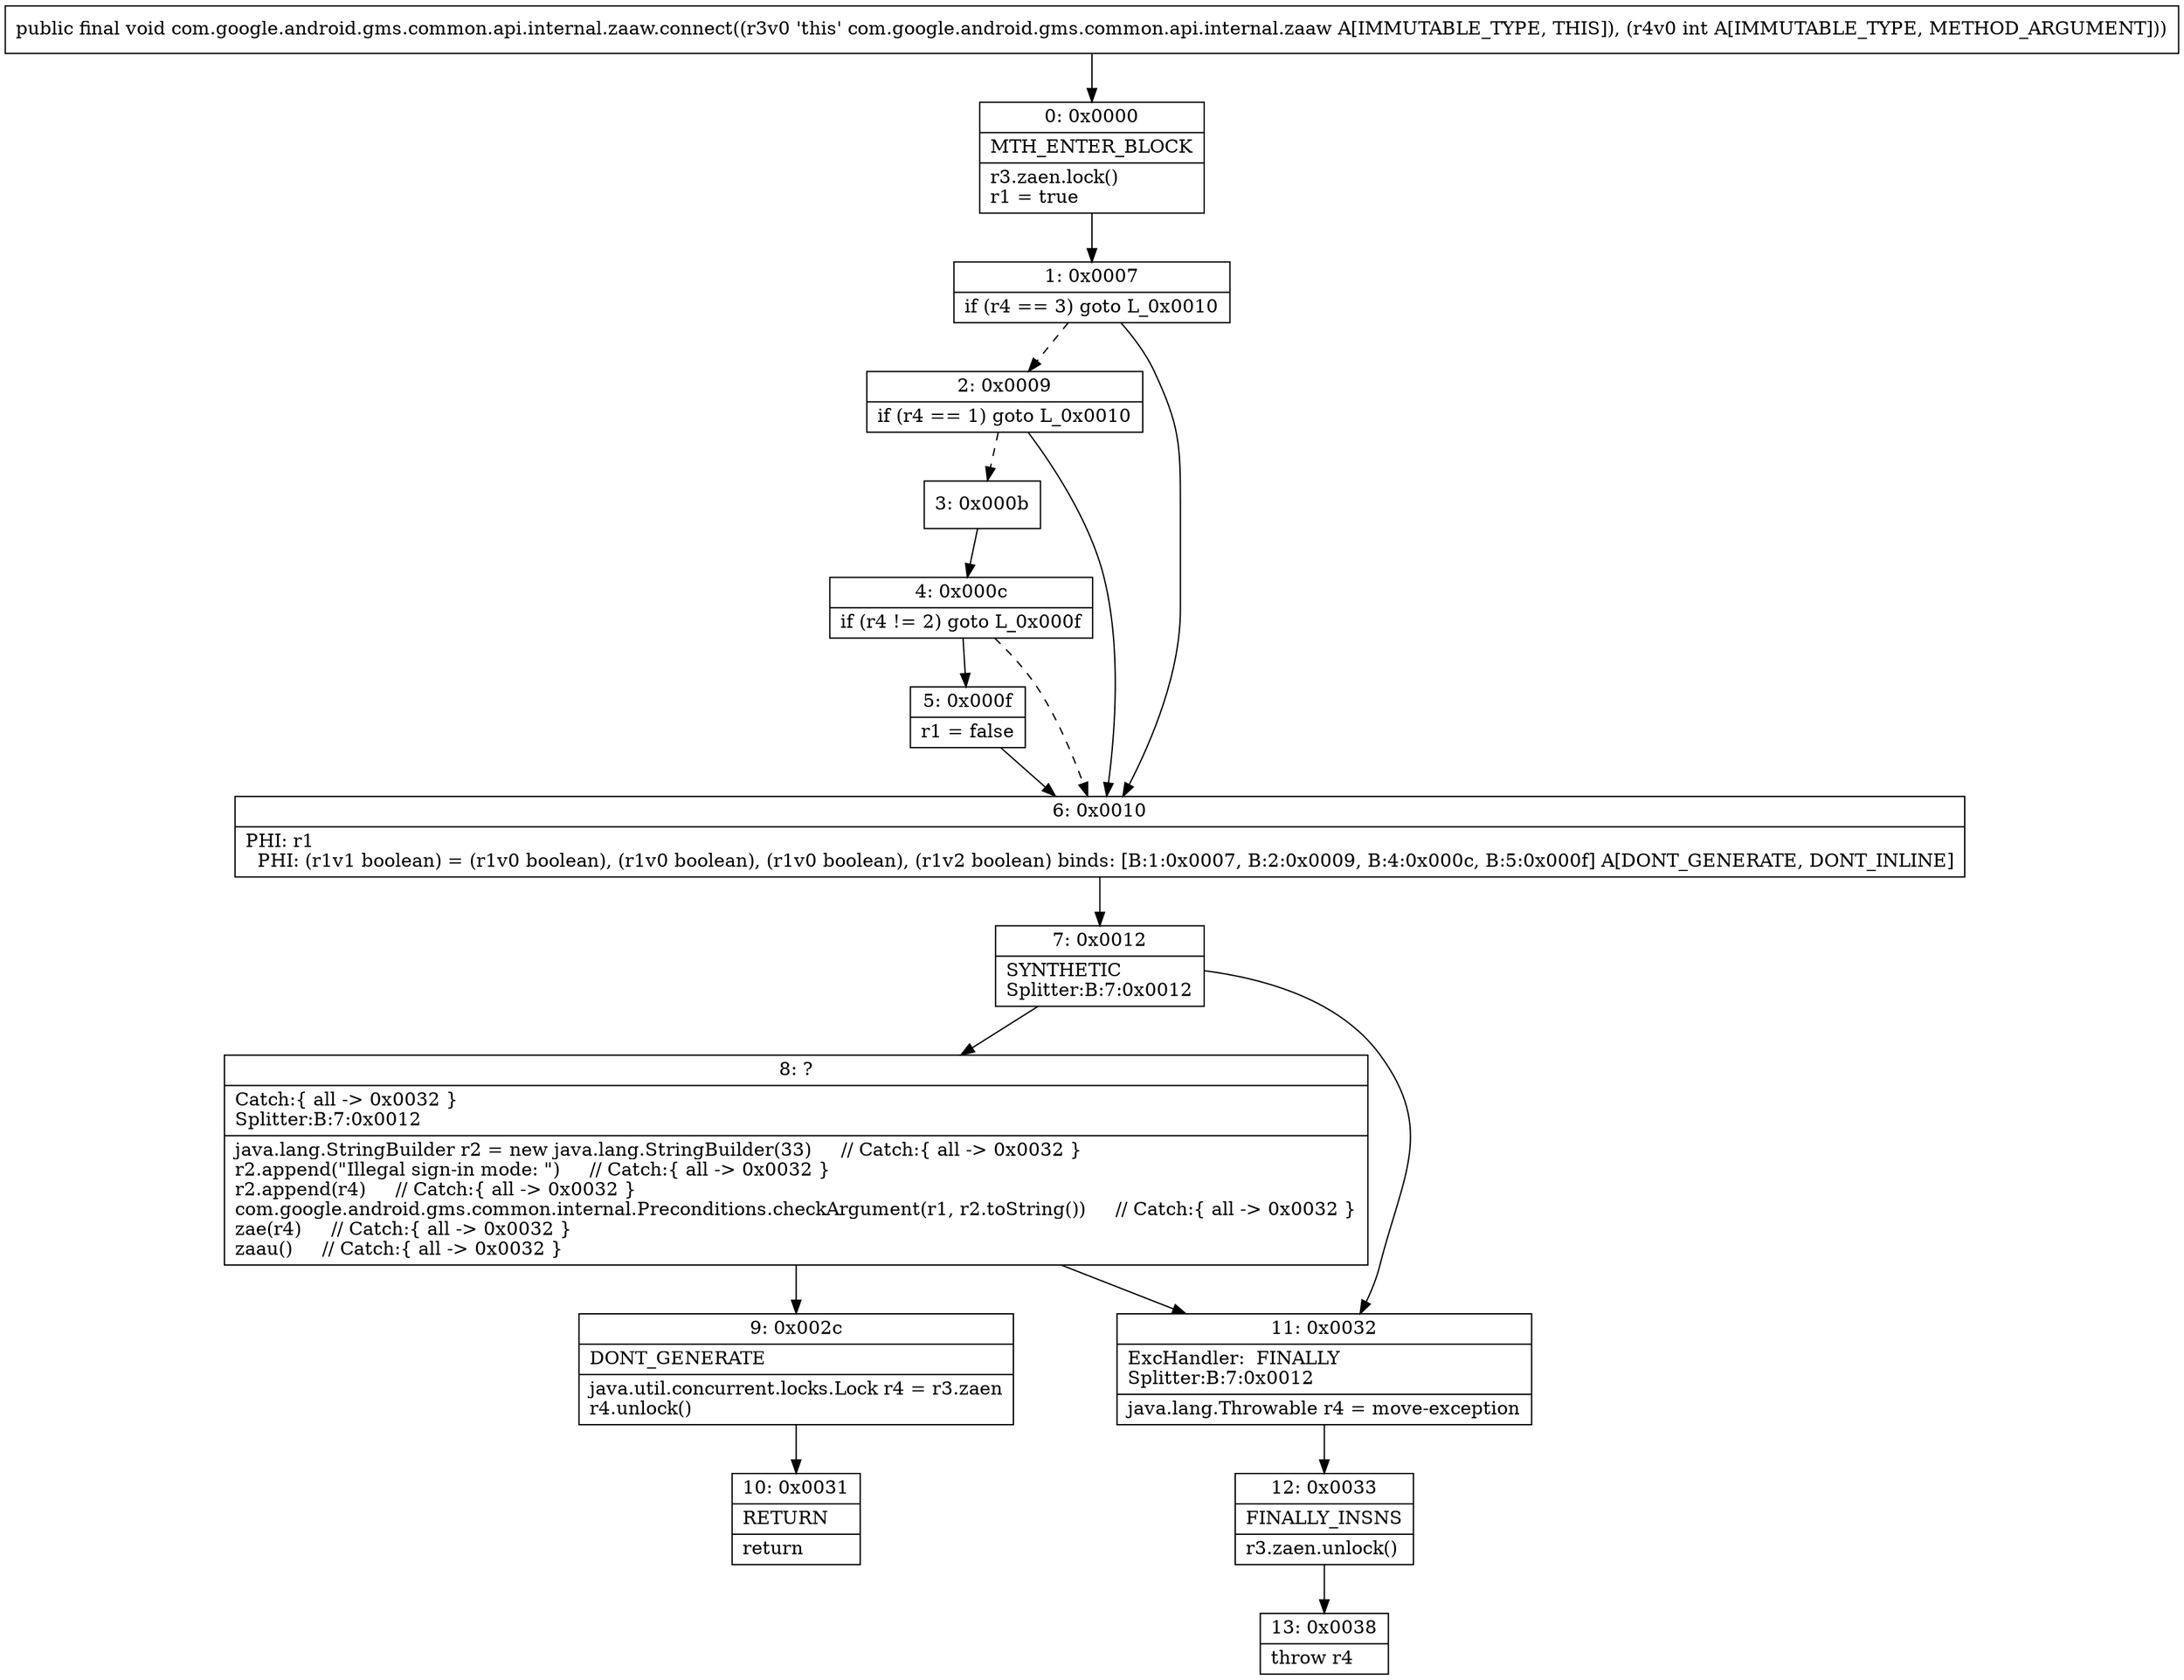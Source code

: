digraph "CFG forcom.google.android.gms.common.api.internal.zaaw.connect(I)V" {
Node_0 [shape=record,label="{0\:\ 0x0000|MTH_ENTER_BLOCK\l|r3.zaen.lock()\lr1 = true\l}"];
Node_1 [shape=record,label="{1\:\ 0x0007|if (r4 == 3) goto L_0x0010\l}"];
Node_2 [shape=record,label="{2\:\ 0x0009|if (r4 == 1) goto L_0x0010\l}"];
Node_3 [shape=record,label="{3\:\ 0x000b}"];
Node_4 [shape=record,label="{4\:\ 0x000c|if (r4 != 2) goto L_0x000f\l}"];
Node_5 [shape=record,label="{5\:\ 0x000f|r1 = false\l}"];
Node_6 [shape=record,label="{6\:\ 0x0010|PHI: r1 \l  PHI: (r1v1 boolean) = (r1v0 boolean), (r1v0 boolean), (r1v0 boolean), (r1v2 boolean) binds: [B:1:0x0007, B:2:0x0009, B:4:0x000c, B:5:0x000f] A[DONT_GENERATE, DONT_INLINE]\l}"];
Node_7 [shape=record,label="{7\:\ 0x0012|SYNTHETIC\lSplitter:B:7:0x0012\l}"];
Node_8 [shape=record,label="{8\:\ ?|Catch:\{ all \-\> 0x0032 \}\lSplitter:B:7:0x0012\l|java.lang.StringBuilder r2 = new java.lang.StringBuilder(33)     \/\/ Catch:\{ all \-\> 0x0032 \}\lr2.append(\"Illegal sign\-in mode: \")     \/\/ Catch:\{ all \-\> 0x0032 \}\lr2.append(r4)     \/\/ Catch:\{ all \-\> 0x0032 \}\lcom.google.android.gms.common.internal.Preconditions.checkArgument(r1, r2.toString())     \/\/ Catch:\{ all \-\> 0x0032 \}\lzae(r4)     \/\/ Catch:\{ all \-\> 0x0032 \}\lzaau()     \/\/ Catch:\{ all \-\> 0x0032 \}\l}"];
Node_9 [shape=record,label="{9\:\ 0x002c|DONT_GENERATE\l|java.util.concurrent.locks.Lock r4 = r3.zaen\lr4.unlock()\l}"];
Node_10 [shape=record,label="{10\:\ 0x0031|RETURN\l|return\l}"];
Node_11 [shape=record,label="{11\:\ 0x0032|ExcHandler:  FINALLY\lSplitter:B:7:0x0012\l|java.lang.Throwable r4 = move\-exception\l}"];
Node_12 [shape=record,label="{12\:\ 0x0033|FINALLY_INSNS\l|r3.zaen.unlock()\l}"];
Node_13 [shape=record,label="{13\:\ 0x0038|throw r4\l}"];
MethodNode[shape=record,label="{public final void com.google.android.gms.common.api.internal.zaaw.connect((r3v0 'this' com.google.android.gms.common.api.internal.zaaw A[IMMUTABLE_TYPE, THIS]), (r4v0 int A[IMMUTABLE_TYPE, METHOD_ARGUMENT])) }"];
MethodNode -> Node_0;
Node_0 -> Node_1;
Node_1 -> Node_2[style=dashed];
Node_1 -> Node_6;
Node_2 -> Node_3[style=dashed];
Node_2 -> Node_6;
Node_3 -> Node_4;
Node_4 -> Node_5;
Node_4 -> Node_6[style=dashed];
Node_5 -> Node_6;
Node_6 -> Node_7;
Node_7 -> Node_8;
Node_7 -> Node_11;
Node_8 -> Node_9;
Node_8 -> Node_11;
Node_9 -> Node_10;
Node_11 -> Node_12;
Node_12 -> Node_13;
}

